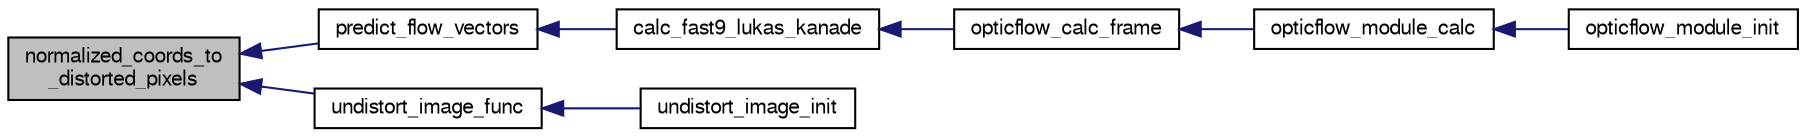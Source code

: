 digraph "normalized_coords_to_distorted_pixels"
{
  edge [fontname="FreeSans",fontsize="10",labelfontname="FreeSans",labelfontsize="10"];
  node [fontname="FreeSans",fontsize="10",shape=record];
  rankdir="LR";
  Node1 [label="normalized_coords_to\l_distorted_pixels",height=0.2,width=0.4,color="black", fillcolor="grey75", style="filled", fontcolor="black"];
  Node1 -> Node2 [dir="back",color="midnightblue",fontsize="10",style="solid",fontname="FreeSans"];
  Node2 [label="predict_flow_vectors",height=0.2,width=0.4,color="black", fillcolor="white", style="filled",URL="$opticflow__calculator_8c.html#a3332fc643e3c25e5ac27404e75b14299"];
  Node2 -> Node3 [dir="back",color="midnightblue",fontsize="10",style="solid",fontname="FreeSans"];
  Node3 [label="calc_fast9_lukas_kanade",height=0.2,width=0.4,color="black", fillcolor="white", style="filled",URL="$opticflow__calculator_8h.html#a3edff14cc7f95b5202ba6841a12dfed3",tooltip="Run the optical flow with fast9 and lukaskanade on a new image frame. "];
  Node3 -> Node4 [dir="back",color="midnightblue",fontsize="10",style="solid",fontname="FreeSans"];
  Node4 [label="opticflow_calc_frame",height=0.2,width=0.4,color="black", fillcolor="white", style="filled",URL="$opticflow__calculator_8h.html#a89e51af8fe5a0f534193635d181a2086",tooltip="Run the optical flow on a new image frame. "];
  Node4 -> Node5 [dir="back",color="midnightblue",fontsize="10",style="solid",fontname="FreeSans"];
  Node5 [label="opticflow_module_calc",height=0.2,width=0.4,color="black", fillcolor="white", style="filled",URL="$opticflow__module_8c.html#adb417544fc559b45532524416ce59953",tooltip="The main optical flow calculation thread. "];
  Node5 -> Node6 [dir="back",color="midnightblue",fontsize="10",style="solid",fontname="FreeSans"];
  Node6 [label="opticflow_module_init",height=0.2,width=0.4,color="black", fillcolor="white", style="filled",URL="$opticflow__module_8h.html#a6026660ee86fbb1f72bada581386e6d9",tooltip="Initialize the optical flow module for the bottom camera. "];
  Node1 -> Node7 [dir="back",color="midnightblue",fontsize="10",style="solid",fontname="FreeSans"];
  Node7 [label="undistort_image_func",height=0.2,width=0.4,color="black", fillcolor="white", style="filled",URL="$undistort__image_8c.html#a2cd16878ee59ab414a6efac1f717f060"];
  Node7 -> Node8 [dir="back",color="midnightblue",fontsize="10",style="solid",fontname="FreeSans"];
  Node8 [label="undistort_image_init",height=0.2,width=0.4,color="black", fillcolor="white", style="filled",URL="$undistort__image_8h.html#a2fe19ff135bf0c4edca40d4f630b973f"];
}

